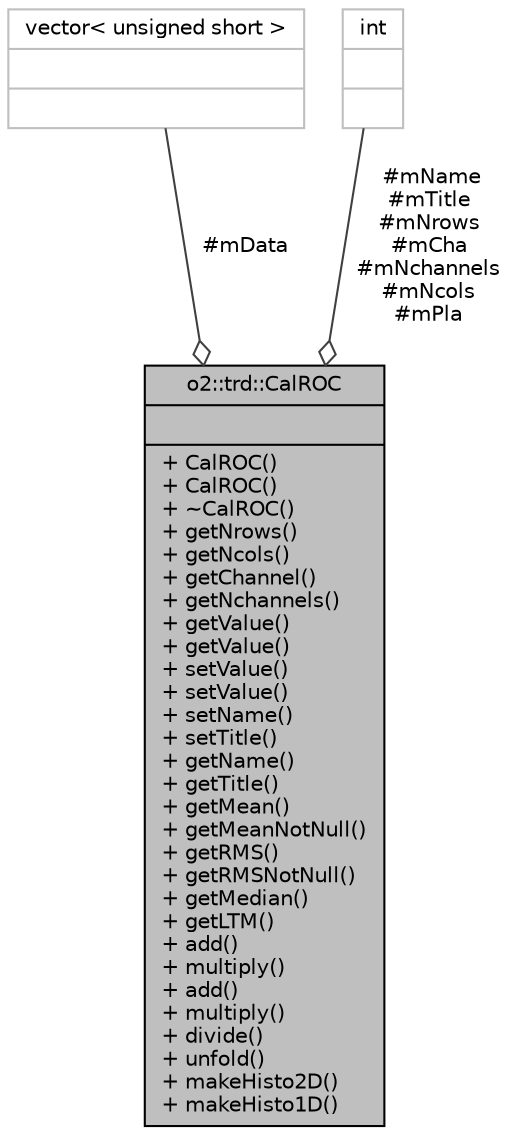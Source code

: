 digraph "o2::trd::CalROC"
{
 // INTERACTIVE_SVG=YES
  bgcolor="transparent";
  edge [fontname="Helvetica",fontsize="10",labelfontname="Helvetica",labelfontsize="10"];
  node [fontname="Helvetica",fontsize="10",shape=record];
  Node1 [label="{o2::trd::CalROC\n||+ CalROC()\l+ CalROC()\l+ ~CalROC()\l+ getNrows()\l+ getNcols()\l+ getChannel()\l+ getNchannels()\l+ getValue()\l+ getValue()\l+ setValue()\l+ setValue()\l+ setName()\l+ setTitle()\l+ getName()\l+ getTitle()\l+ getMean()\l+ getMeanNotNull()\l+ getRMS()\l+ getRMSNotNull()\l+ getMedian()\l+ getLTM()\l+ add()\l+ multiply()\l+ add()\l+ multiply()\l+ divide()\l+ unfold()\l+ makeHisto2D()\l+ makeHisto1D()\l}",height=0.2,width=0.4,color="black", fillcolor="grey75", style="filled", fontcolor="black"];
  Node2 -> Node1 [color="grey25",fontsize="10",style="solid",label=" #mData" ,arrowhead="odiamond",fontname="Helvetica"];
  Node2 [label="{vector\< unsigned short \>\n||}",height=0.2,width=0.4,color="grey75"];
  Node3 -> Node1 [color="grey25",fontsize="10",style="solid",label=" #mName\n#mTitle\n#mNrows\n#mCha\n#mNchannels\n#mNcols\n#mPla" ,arrowhead="odiamond",fontname="Helvetica"];
  Node3 [label="{int\n||}",height=0.2,width=0.4,color="grey75"];
}
